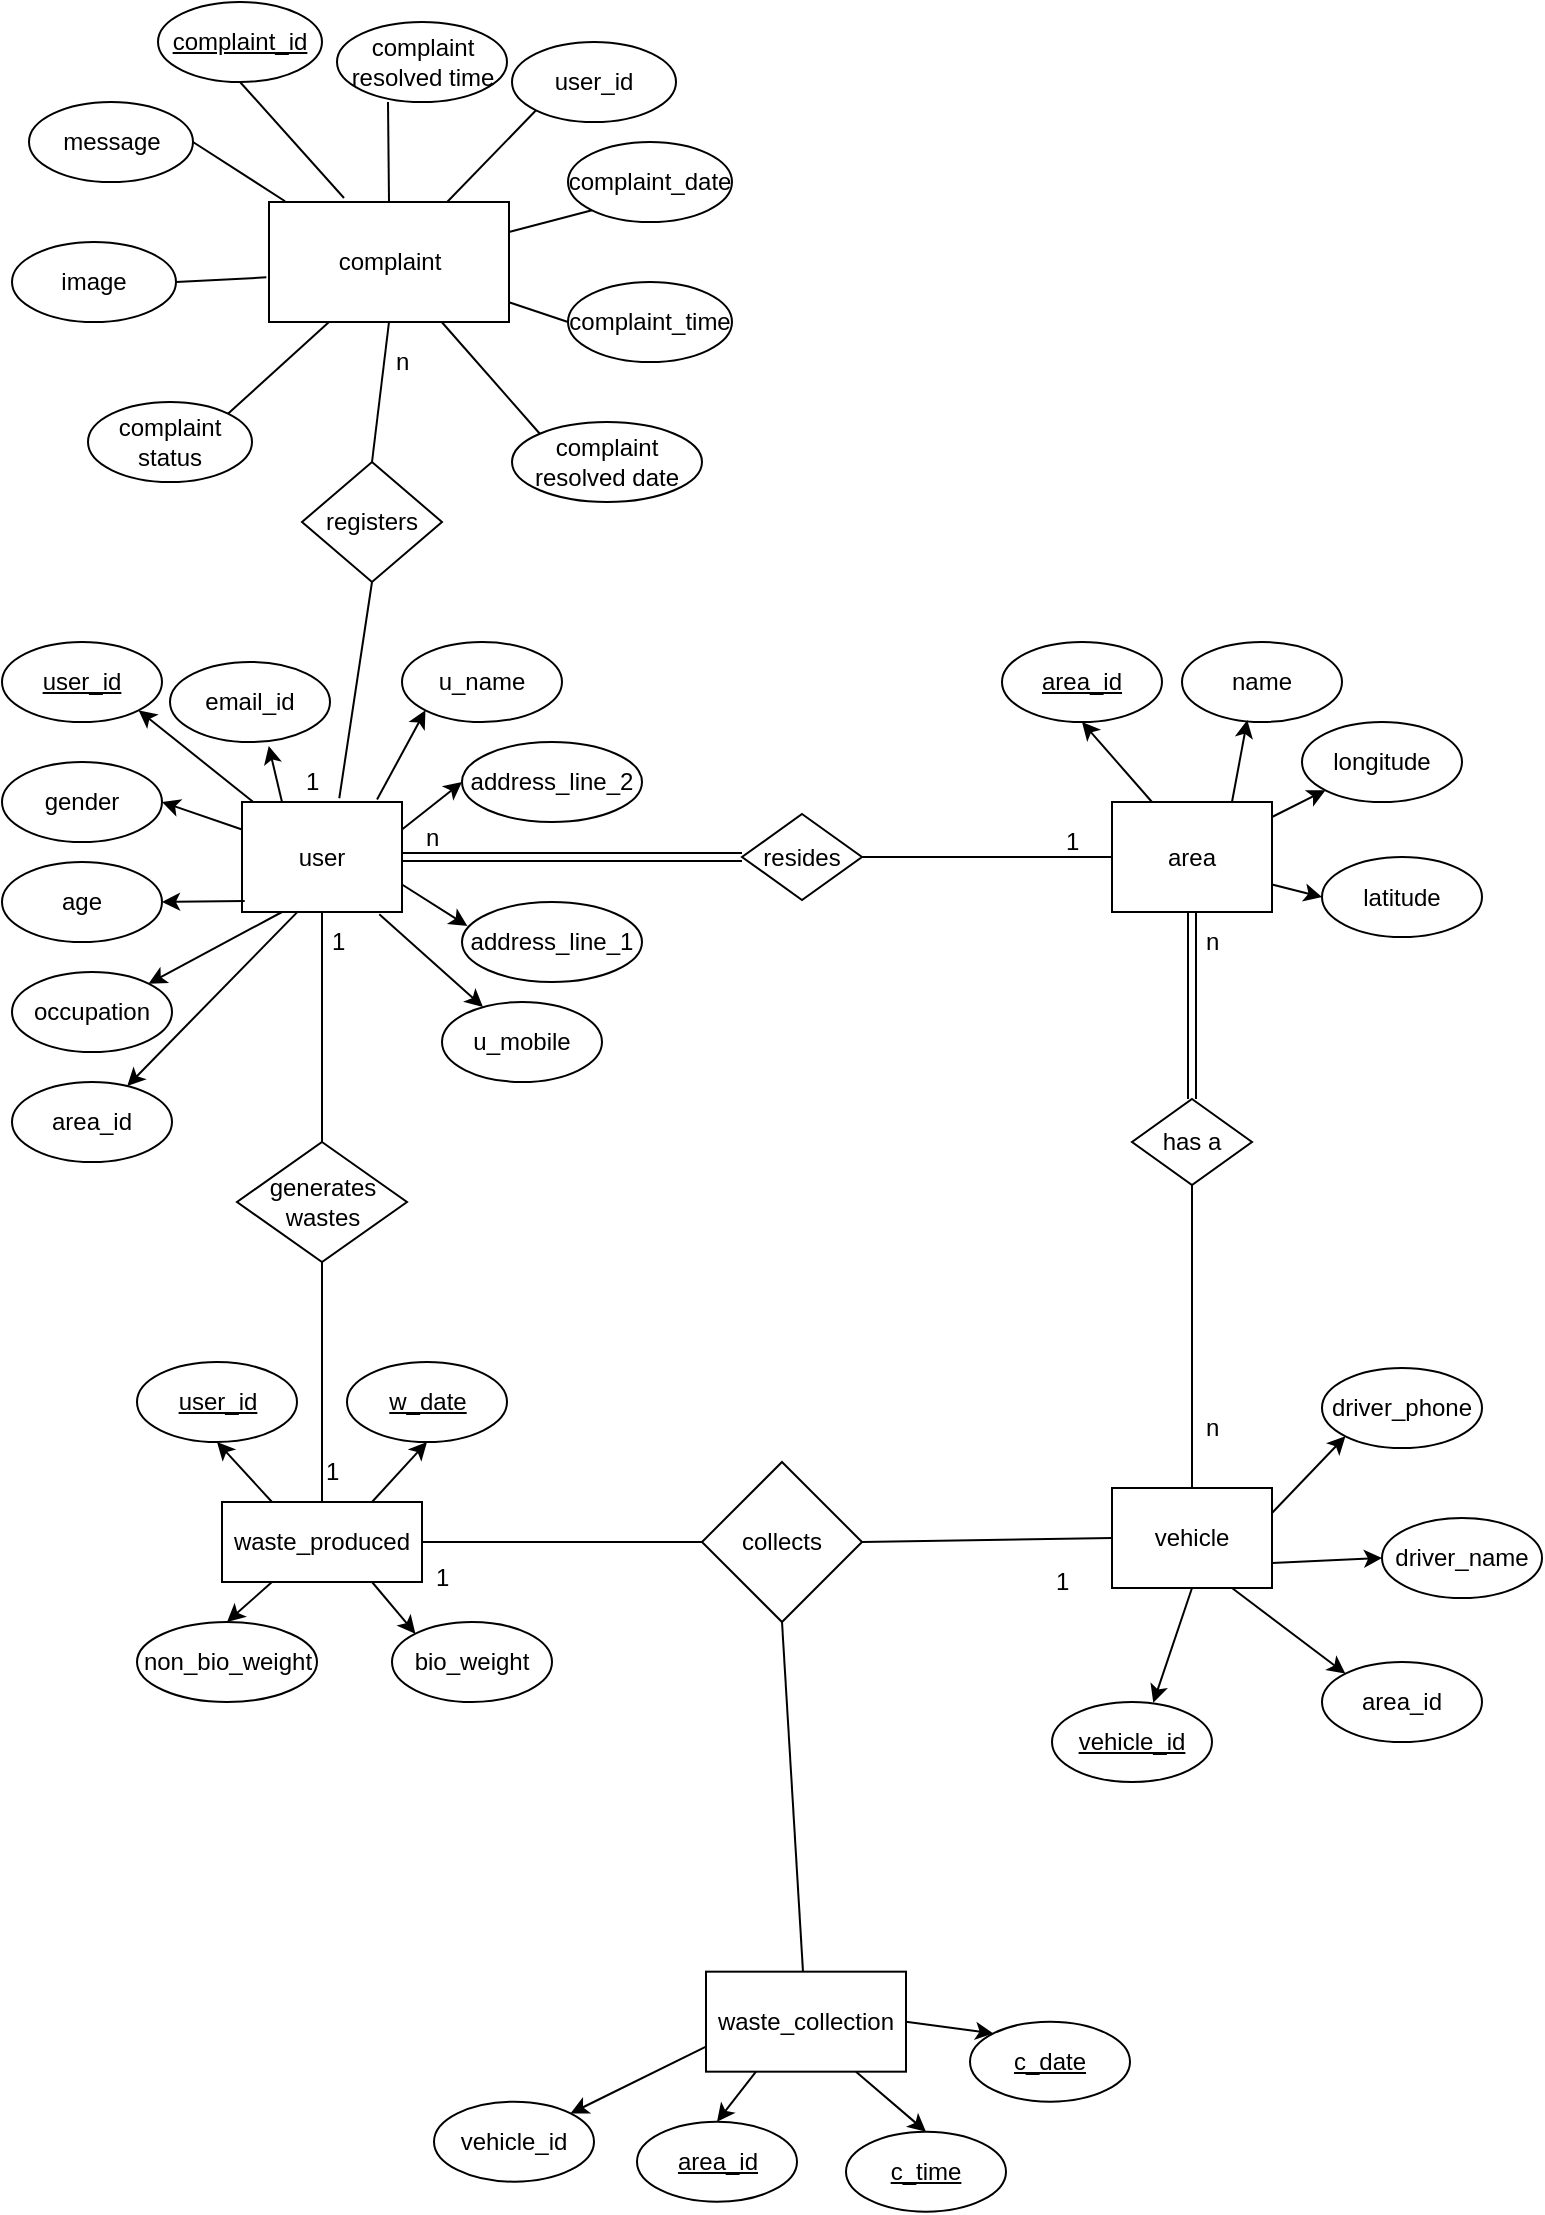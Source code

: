 <mxfile version="10.9.4" type="device"><diagram id="0Y8TtNtofLoYQo5QoHTp" name="Page-1"><mxGraphModel dx="920" dy="536" grid="1" gridSize="10" guides="1" tooltips="1" connect="1" arrows="1" fold="1" page="1" pageScale="1" pageWidth="827" pageHeight="1169" math="0" shadow="0"><root><mxCell id="0"/><mxCell id="1" parent="0"/><mxCell id="MuNx9j7W8PgnKql3hwNw-30" value="" style="endArrow=classic;html=1;entryX=1;entryY=1;entryDx=0;entryDy=0;" edge="1" parent="1" source="MuNx9j7W8PgnKql3hwNw-1" target="MuNx9j7W8PgnKql3hwNw-7"><mxGeometry width="50" height="50" relative="1" as="geometry"><mxPoint x="320" y="518" as="sourcePoint"/><mxPoint x="350" y="490" as="targetPoint"/></mxGeometry></mxCell><mxCell id="MuNx9j7W8PgnKql3hwNw-1" value="user" style="rounded=0;whiteSpace=wrap;html=1;" vertex="1" parent="1"><mxGeometry x="160" y="420" width="80" height="55" as="geometry"/></mxCell><mxCell id="MuNx9j7W8PgnKql3hwNw-2" value="area" style="rounded=0;whiteSpace=wrap;html=1;" vertex="1" parent="1"><mxGeometry x="595" y="420" width="80" height="55" as="geometry"/></mxCell><mxCell id="MuNx9j7W8PgnKql3hwNw-3" value="vehicle" style="rounded=0;whiteSpace=wrap;html=1;" vertex="1" parent="1"><mxGeometry x="595" y="763" width="80" height="50" as="geometry"/></mxCell><mxCell id="MuNx9j7W8PgnKql3hwNw-5" value="waste_produced" style="rounded=0;whiteSpace=wrap;html=1;" vertex="1" parent="1"><mxGeometry x="150" y="770" width="100" height="40" as="geometry"/></mxCell><mxCell id="MuNx9j7W8PgnKql3hwNw-7" value="&lt;u&gt;user_id&lt;/u&gt;" style="ellipse;whiteSpace=wrap;html=1;" vertex="1" parent="1"><mxGeometry x="40" y="340" width="80" height="40" as="geometry"/></mxCell><mxCell id="MuNx9j7W8PgnKql3hwNw-11" value="email_id" style="ellipse;whiteSpace=wrap;html=1;" vertex="1" parent="1"><mxGeometry x="124" y="350" width="80" height="40" as="geometry"/></mxCell><mxCell id="MuNx9j7W8PgnKql3hwNw-12" value="u_name" style="ellipse;whiteSpace=wrap;html=1;" vertex="1" parent="1"><mxGeometry x="240" y="340" width="80" height="40" as="geometry"/></mxCell><mxCell id="MuNx9j7W8PgnKql3hwNw-13" value="gender" style="ellipse;whiteSpace=wrap;html=1;" vertex="1" parent="1"><mxGeometry x="40" y="400" width="80" height="40" as="geometry"/></mxCell><mxCell id="MuNx9j7W8PgnKql3hwNw-14" value="age" style="ellipse;whiteSpace=wrap;html=1;" vertex="1" parent="1"><mxGeometry x="40" y="450" width="80" height="40" as="geometry"/></mxCell><mxCell id="MuNx9j7W8PgnKql3hwNw-15" value="occupation" style="ellipse;whiteSpace=wrap;html=1;" vertex="1" parent="1"><mxGeometry x="45" y="505" width="80" height="40" as="geometry"/></mxCell><mxCell id="MuNx9j7W8PgnKql3hwNw-16" value="u_mobile" style="ellipse;whiteSpace=wrap;html=1;" vertex="1" parent="1"><mxGeometry x="260" y="520" width="80" height="40" as="geometry"/></mxCell><mxCell id="MuNx9j7W8PgnKql3hwNw-17" value="area_id" style="ellipse;whiteSpace=wrap;html=1;" vertex="1" parent="1"><mxGeometry x="45" y="560" width="80" height="40" as="geometry"/></mxCell><mxCell id="MuNx9j7W8PgnKql3hwNw-18" value="address_line_2" style="ellipse;whiteSpace=wrap;html=1;" vertex="1" parent="1"><mxGeometry x="270" y="390" width="90" height="40" as="geometry"/></mxCell><mxCell id="MuNx9j7W8PgnKql3hwNw-19" value="address_line_1" style="ellipse;whiteSpace=wrap;html=1;" vertex="1" parent="1"><mxGeometry x="270" y="470" width="90" height="40" as="geometry"/></mxCell><mxCell id="MuNx9j7W8PgnKql3hwNw-20" value="" style="endArrow=classic;html=1;exitX=0.844;exitY=-0.022;exitDx=0;exitDy=0;exitPerimeter=0;entryX=0;entryY=1;entryDx=0;entryDy=0;" edge="1" parent="1" source="MuNx9j7W8PgnKql3hwNw-1" target="MuNx9j7W8PgnKql3hwNw-12"><mxGeometry width="50" height="50" relative="1" as="geometry"><mxPoint x="210" y="420" as="sourcePoint"/><mxPoint x="260" y="370" as="targetPoint"/></mxGeometry></mxCell><mxCell id="MuNx9j7W8PgnKql3hwNw-21" value="" style="endArrow=classic;html=1;entryX=0;entryY=0.5;entryDx=0;entryDy=0;exitX=1;exitY=0.25;exitDx=0;exitDy=0;" edge="1" parent="1" source="MuNx9j7W8PgnKql3hwNw-1" target="MuNx9j7W8PgnKql3hwNw-18"><mxGeometry width="50" height="50" relative="1" as="geometry"><mxPoint x="250" y="410" as="sourcePoint"/><mxPoint x="262" y="384" as="targetPoint"/></mxGeometry></mxCell><mxCell id="MuNx9j7W8PgnKql3hwNw-22" value="" style="endArrow=classic;html=1;entryX=0.03;entryY=0.3;entryDx=0;entryDy=0;exitX=1;exitY=0.75;exitDx=0;exitDy=0;entryPerimeter=0;" edge="1" parent="1" source="MuNx9j7W8PgnKql3hwNw-1" target="MuNx9j7W8PgnKql3hwNw-19"><mxGeometry width="50" height="50" relative="1" as="geometry"><mxPoint x="250" y="448" as="sourcePoint"/><mxPoint x="280" y="420" as="targetPoint"/></mxGeometry></mxCell><mxCell id="MuNx9j7W8PgnKql3hwNw-23" value="" style="endArrow=classic;html=1;exitX=0.858;exitY=1.02;exitDx=0;exitDy=0;exitPerimeter=0;" edge="1" parent="1" source="MuNx9j7W8PgnKql3hwNw-1" target="MuNx9j7W8PgnKql3hwNw-16"><mxGeometry width="50" height="50" relative="1" as="geometry"><mxPoint x="260" y="458" as="sourcePoint"/><mxPoint x="290" y="430" as="targetPoint"/></mxGeometry></mxCell><mxCell id="MuNx9j7W8PgnKql3hwNw-24" value="" style="endArrow=classic;html=1;exitX=0.35;exitY=0.994;exitDx=0;exitDy=0;exitPerimeter=0;" edge="1" parent="1" source="MuNx9j7W8PgnKql3hwNw-1" target="MuNx9j7W8PgnKql3hwNw-17"><mxGeometry width="50" height="50" relative="1" as="geometry"><mxPoint x="270" y="468" as="sourcePoint"/><mxPoint x="300" y="440" as="targetPoint"/></mxGeometry></mxCell><mxCell id="MuNx9j7W8PgnKql3hwNw-25" value="" style="endArrow=classic;html=1;entryX=1;entryY=0;entryDx=0;entryDy=0;exitX=0.25;exitY=1;exitDx=0;exitDy=0;" edge="1" parent="1" source="MuNx9j7W8PgnKql3hwNw-1" target="MuNx9j7W8PgnKql3hwNw-15"><mxGeometry width="50" height="50" relative="1" as="geometry"><mxPoint x="280" y="478" as="sourcePoint"/><mxPoint x="310" y="450" as="targetPoint"/></mxGeometry></mxCell><mxCell id="MuNx9j7W8PgnKql3hwNw-26" value="" style="endArrow=classic;html=1;entryX=1;entryY=0.5;entryDx=0;entryDy=0;exitX=0.017;exitY=0.9;exitDx=0;exitDy=0;exitPerimeter=0;" edge="1" parent="1" source="MuNx9j7W8PgnKql3hwNw-1" target="MuNx9j7W8PgnKql3hwNw-14"><mxGeometry width="50" height="50" relative="1" as="geometry"><mxPoint x="290" y="488" as="sourcePoint"/><mxPoint x="320" y="460" as="targetPoint"/></mxGeometry></mxCell><mxCell id="MuNx9j7W8PgnKql3hwNw-27" value="" style="endArrow=classic;html=1;entryX=1;entryY=0.5;entryDx=0;entryDy=0;exitX=0;exitY=0.25;exitDx=0;exitDy=0;" edge="1" parent="1" source="MuNx9j7W8PgnKql3hwNw-1" target="MuNx9j7W8PgnKql3hwNw-13"><mxGeometry width="50" height="50" relative="1" as="geometry"><mxPoint x="300" y="498" as="sourcePoint"/><mxPoint x="330" y="470" as="targetPoint"/></mxGeometry></mxCell><mxCell id="MuNx9j7W8PgnKql3hwNw-28" value="" style="endArrow=classic;html=1;entryX=0.617;entryY=1.05;entryDx=0;entryDy=0;exitX=0.25;exitY=0;exitDx=0;exitDy=0;entryPerimeter=0;" edge="1" parent="1" source="MuNx9j7W8PgnKql3hwNw-1" target="MuNx9j7W8PgnKql3hwNw-11"><mxGeometry width="50" height="50" relative="1" as="geometry"><mxPoint x="310" y="508" as="sourcePoint"/><mxPoint x="340" y="480" as="targetPoint"/></mxGeometry></mxCell><mxCell id="MuNx9j7W8PgnKql3hwNw-31" value="&lt;u&gt;area_id&lt;/u&gt;" style="ellipse;whiteSpace=wrap;html=1;" vertex="1" parent="1"><mxGeometry x="540" y="340" width="80" height="40" as="geometry"/></mxCell><mxCell id="MuNx9j7W8PgnKql3hwNw-32" value="name" style="ellipse;whiteSpace=wrap;html=1;" vertex="1" parent="1"><mxGeometry x="630" y="340" width="80" height="40" as="geometry"/></mxCell><mxCell id="MuNx9j7W8PgnKql3hwNw-33" value="latitude" style="ellipse;whiteSpace=wrap;html=1;" vertex="1" parent="1"><mxGeometry x="700" y="447.5" width="80" height="40" as="geometry"/></mxCell><mxCell id="MuNx9j7W8PgnKql3hwNw-34" value="longitude" style="ellipse;whiteSpace=wrap;html=1;" vertex="1" parent="1"><mxGeometry x="690" y="380" width="80" height="40" as="geometry"/></mxCell><mxCell id="MuNx9j7W8PgnKql3hwNw-36" value="" style="endArrow=classic;html=1;" edge="1" parent="1" source="MuNx9j7W8PgnKql3hwNw-2" target="MuNx9j7W8PgnKql3hwNw-34"><mxGeometry width="50" height="50" relative="1" as="geometry"><mxPoint x="610" y="440" as="sourcePoint"/><mxPoint x="660" y="390" as="targetPoint"/><Array as="points"/></mxGeometry></mxCell><mxCell id="MuNx9j7W8PgnKql3hwNw-38" value="" style="endArrow=classic;html=1;exitX=1;exitY=0.75;exitDx=0;exitDy=0;entryX=0;entryY=0.5;entryDx=0;entryDy=0;" edge="1" parent="1" source="MuNx9j7W8PgnKql3hwNw-2" target="MuNx9j7W8PgnKql3hwNw-33"><mxGeometry width="50" height="50" relative="1" as="geometry"><mxPoint x="643" y="446" as="sourcePoint"/><mxPoint x="678.401" y="432.262" as="targetPoint"/><Array as="points"/></mxGeometry></mxCell><mxCell id="MuNx9j7W8PgnKql3hwNw-40" value="" style="endArrow=classic;html=1;exitX=0.75;exitY=0;exitDx=0;exitDy=0;entryX=0.408;entryY=0.975;entryDx=0;entryDy=0;entryPerimeter=0;" edge="1" parent="1" source="MuNx9j7W8PgnKql3hwNw-2" target="MuNx9j7W8PgnKql3hwNw-32"><mxGeometry width="50" height="50" relative="1" as="geometry"><mxPoint x="653" y="456" as="sourcePoint"/><mxPoint x="688.401" y="442.262" as="targetPoint"/><Array as="points"/></mxGeometry></mxCell><mxCell id="MuNx9j7W8PgnKql3hwNw-41" value="" style="endArrow=classic;html=1;exitX=0.25;exitY=0;exitDx=0;exitDy=0;entryX=0.5;entryY=1;entryDx=0;entryDy=0;" edge="1" parent="1" source="MuNx9j7W8PgnKql3hwNw-2" target="MuNx9j7W8PgnKql3hwNw-31"><mxGeometry width="50" height="50" relative="1" as="geometry"><mxPoint x="663" y="466" as="sourcePoint"/><mxPoint x="698.401" y="452.262" as="targetPoint"/><Array as="points"/></mxGeometry></mxCell><mxCell id="MuNx9j7W8PgnKql3hwNw-42" value="area_id" style="ellipse;whiteSpace=wrap;html=1;" vertex="1" parent="1"><mxGeometry x="700" y="850" width="80" height="40" as="geometry"/></mxCell><mxCell id="MuNx9j7W8PgnKql3hwNw-43" value="&lt;u&gt;vehicle_id&lt;/u&gt;" style="ellipse;whiteSpace=wrap;html=1;" vertex="1" parent="1"><mxGeometry x="565" y="870" width="80" height="40" as="geometry"/></mxCell><mxCell id="MuNx9j7W8PgnKql3hwNw-44" value="driver_name" style="ellipse;whiteSpace=wrap;html=1;" vertex="1" parent="1"><mxGeometry x="730" y="778" width="80" height="40" as="geometry"/></mxCell><mxCell id="MuNx9j7W8PgnKql3hwNw-45" value="driver_phone" style="ellipse;whiteSpace=wrap;html=1;" vertex="1" parent="1"><mxGeometry x="700" y="703" width="80" height="40" as="geometry"/></mxCell><mxCell id="MuNx9j7W8PgnKql3hwNw-46" value="" style="endArrow=classic;html=1;exitX=1;exitY=0.75;exitDx=0;exitDy=0;entryX=0;entryY=0.5;entryDx=0;entryDy=0;" edge="1" parent="1" source="MuNx9j7W8PgnKql3hwNw-3" target="MuNx9j7W8PgnKql3hwNw-44"><mxGeometry width="50" height="50" relative="1" as="geometry"><mxPoint x="640" y="594" as="sourcePoint"/><mxPoint x="670" y="601" as="targetPoint"/><Array as="points"/></mxGeometry></mxCell><mxCell id="MuNx9j7W8PgnKql3hwNw-47" value="" style="endArrow=classic;html=1;exitX=1;exitY=0.25;exitDx=0;exitDy=0;entryX=0;entryY=1;entryDx=0;entryDy=0;" edge="1" parent="1" source="MuNx9j7W8PgnKql3hwNw-3" target="MuNx9j7W8PgnKql3hwNw-45"><mxGeometry width="50" height="50" relative="1" as="geometry"><mxPoint x="650" y="604" as="sourcePoint"/><mxPoint x="680" y="611" as="targetPoint"/><Array as="points"/></mxGeometry></mxCell><mxCell id="MuNx9j7W8PgnKql3hwNw-49" value="" style="endArrow=classic;html=1;exitX=0.5;exitY=1;exitDx=0;exitDy=0;entryX=0.633;entryY=0.008;entryDx=0;entryDy=0;entryPerimeter=0;" edge="1" parent="1" source="MuNx9j7W8PgnKql3hwNw-3" target="MuNx9j7W8PgnKql3hwNw-43"><mxGeometry width="50" height="50" relative="1" as="geometry"><mxPoint x="660" y="738" as="sourcePoint"/><mxPoint x="620" y="843" as="targetPoint"/><Array as="points"/></mxGeometry></mxCell><mxCell id="MuNx9j7W8PgnKql3hwNw-50" value="" style="endArrow=classic;html=1;exitX=0.75;exitY=1;exitDx=0;exitDy=0;entryX=0;entryY=0;entryDx=0;entryDy=0;" edge="1" parent="1" source="MuNx9j7W8PgnKql3hwNw-3" target="MuNx9j7W8PgnKql3hwNw-42"><mxGeometry width="50" height="50" relative="1" as="geometry"><mxPoint x="670" y="748" as="sourcePoint"/><mxPoint x="722" y="717" as="targetPoint"/><Array as="points"/></mxGeometry></mxCell><mxCell id="MuNx9j7W8PgnKql3hwNw-61" value="&lt;u&gt;user_id&lt;/u&gt;" style="ellipse;whiteSpace=wrap;html=1;" vertex="1" parent="1"><mxGeometry x="107.5" y="700" width="80" height="40" as="geometry"/></mxCell><mxCell id="MuNx9j7W8PgnKql3hwNw-62" value="&lt;u&gt;w_date&lt;/u&gt;" style="ellipse;whiteSpace=wrap;html=1;" vertex="1" parent="1"><mxGeometry x="212.5" y="700" width="80" height="40" as="geometry"/></mxCell><mxCell id="MuNx9j7W8PgnKql3hwNw-63" value="bio_weight" style="ellipse;whiteSpace=wrap;html=1;" vertex="1" parent="1"><mxGeometry x="235" y="830" width="80" height="40" as="geometry"/></mxCell><mxCell id="MuNx9j7W8PgnKql3hwNw-64" value="non_bio_weight" style="ellipse;whiteSpace=wrap;html=1;" vertex="1" parent="1"><mxGeometry x="107.5" y="830" width="90" height="40" as="geometry"/></mxCell><mxCell id="MuNx9j7W8PgnKql3hwNw-65" value="" style="endArrow=classic;html=1;exitX=0.75;exitY=0;exitDx=0;exitDy=0;entryX=0.5;entryY=1;entryDx=0;entryDy=0;" edge="1" parent="1" source="MuNx9j7W8PgnKql3hwNw-5" target="MuNx9j7W8PgnKql3hwNw-62"><mxGeometry width="50" height="50" relative="1" as="geometry"><mxPoint x="382.5" y="640" as="sourcePoint"/><mxPoint x="347.5" y="620" as="targetPoint"/><Array as="points"/></mxGeometry></mxCell><mxCell id="MuNx9j7W8PgnKql3hwNw-66" value="" style="endArrow=classic;html=1;exitX=0.25;exitY=0;exitDx=0;exitDy=0;entryX=0.5;entryY=1;entryDx=0;entryDy=0;" edge="1" parent="1" source="MuNx9j7W8PgnKql3hwNw-5" target="MuNx9j7W8PgnKql3hwNw-61"><mxGeometry width="50" height="50" relative="1" as="geometry"><mxPoint x="392.5" y="650" as="sourcePoint"/><mxPoint x="357.5" y="630" as="targetPoint"/><Array as="points"/></mxGeometry></mxCell><mxCell id="MuNx9j7W8PgnKql3hwNw-67" value="" style="endArrow=classic;html=1;exitX=0.75;exitY=1;exitDx=0;exitDy=0;entryX=0;entryY=0;entryDx=0;entryDy=0;" edge="1" parent="1" source="MuNx9j7W8PgnKql3hwNw-5" target="MuNx9j7W8PgnKql3hwNw-63"><mxGeometry width="50" height="50" relative="1" as="geometry"><mxPoint x="402.5" y="660" as="sourcePoint"/><mxPoint x="367.5" y="640" as="targetPoint"/><Array as="points"/></mxGeometry></mxCell><mxCell id="MuNx9j7W8PgnKql3hwNw-68" value="" style="endArrow=classic;html=1;exitX=0.25;exitY=1;exitDx=0;exitDy=0;entryX=0.5;entryY=0;entryDx=0;entryDy=0;" edge="1" parent="1" source="MuNx9j7W8PgnKql3hwNw-5" target="MuNx9j7W8PgnKql3hwNw-64"><mxGeometry width="50" height="50" relative="1" as="geometry"><mxPoint x="412.5" y="670" as="sourcePoint"/><mxPoint x="377.5" y="650" as="targetPoint"/><Array as="points"/></mxGeometry></mxCell><mxCell id="MuNx9j7W8PgnKql3hwNw-71" value="resides" style="rhombus;whiteSpace=wrap;html=1;" vertex="1" parent="1"><mxGeometry x="410" y="426" width="60" height="43" as="geometry"/></mxCell><mxCell id="MuNx9j7W8PgnKql3hwNw-72" value="" style="shape=link;html=1;exitX=1;exitY=0.5;exitDx=0;exitDy=0;entryX=0;entryY=0.5;entryDx=0;entryDy=0;" edge="1" parent="1" source="MuNx9j7W8PgnKql3hwNw-1" target="MuNx9j7W8PgnKql3hwNw-71"><mxGeometry width="50" height="50" relative="1" as="geometry"><mxPoint x="360" y="460" as="sourcePoint"/><mxPoint x="410" y="410" as="targetPoint"/></mxGeometry></mxCell><mxCell id="MuNx9j7W8PgnKql3hwNw-74" value="" style="endArrow=none;html=1;exitX=1;exitY=0.5;exitDx=0;exitDy=0;entryX=0;entryY=0.5;entryDx=0;entryDy=0;" edge="1" parent="1" source="MuNx9j7W8PgnKql3hwNw-71" target="MuNx9j7W8PgnKql3hwNw-2"><mxGeometry width="50" height="50" relative="1" as="geometry"><mxPoint x="480" y="485" as="sourcePoint"/><mxPoint x="530" y="435" as="targetPoint"/></mxGeometry></mxCell><mxCell id="MuNx9j7W8PgnKql3hwNw-75" value="n" style="text;html=1;resizable=0;points=[];autosize=1;align=left;verticalAlign=top;spacingTop=-4;" vertex="1" parent="1"><mxGeometry x="250" y="427.5" width="20" height="20" as="geometry"/></mxCell><mxCell id="MuNx9j7W8PgnKql3hwNw-76" value="1" style="text;html=1;resizable=0;points=[];autosize=1;align=left;verticalAlign=top;spacingTop=-4;" vertex="1" parent="1"><mxGeometry x="570" y="430" width="20" height="20" as="geometry"/></mxCell><mxCell id="MuNx9j7W8PgnKql3hwNw-80" value="generates&lt;br&gt;wastes" style="rhombus;whiteSpace=wrap;html=1;" vertex="1" parent="1"><mxGeometry x="157.5" y="590" width="85" height="60" as="geometry"/></mxCell><mxCell id="MuNx9j7W8PgnKql3hwNw-81" value="waste_collection" style="rounded=0;whiteSpace=wrap;html=1;" vertex="1" parent="1"><mxGeometry x="392" y="1004.833" width="100" height="50" as="geometry"/></mxCell><mxCell id="MuNx9j7W8PgnKql3hwNw-82" value="&lt;u&gt;area_id&lt;/u&gt;" style="ellipse;whiteSpace=wrap;html=1;" vertex="1" parent="1"><mxGeometry x="357.5" y="1079.833" width="80" height="40" as="geometry"/></mxCell><mxCell id="MuNx9j7W8PgnKql3hwNw-83" value="vehicle_id" style="ellipse;whiteSpace=wrap;html=1;" vertex="1" parent="1"><mxGeometry x="256" y="1069.833" width="80" height="40" as="geometry"/></mxCell><mxCell id="MuNx9j7W8PgnKql3hwNw-84" value="&lt;u&gt;c_date&lt;/u&gt;" style="ellipse;whiteSpace=wrap;html=1;" vertex="1" parent="1"><mxGeometry x="524" y="1029.833" width="80" height="40" as="geometry"/></mxCell><mxCell id="MuNx9j7W8PgnKql3hwNw-85" value="&lt;u&gt;c_time&lt;/u&gt;" style="ellipse;whiteSpace=wrap;html=1;" vertex="1" parent="1"><mxGeometry x="462" y="1084.833" width="80" height="40" as="geometry"/></mxCell><mxCell id="MuNx9j7W8PgnKql3hwNw-86" value="" style="endArrow=classic;html=1;exitX=1;exitY=0.5;exitDx=0;exitDy=0;entryX=0;entryY=0;entryDx=0;entryDy=0;" edge="1" parent="1" source="MuNx9j7W8PgnKql3hwNw-81" target="MuNx9j7W8PgnKql3hwNw-84"><mxGeometry width="50" height="50" relative="1" as="geometry"><mxPoint x="712" y="942.833" as="sourcePoint"/><mxPoint x="680" y="898.833" as="targetPoint"/><Array as="points"/></mxGeometry></mxCell><mxCell id="MuNx9j7W8PgnKql3hwNw-87" value="" style="endArrow=classic;html=1;exitX=0.75;exitY=1;exitDx=0;exitDy=0;entryX=0.5;entryY=0;entryDx=0;entryDy=0;" edge="1" parent="1" source="MuNx9j7W8PgnKql3hwNw-81" target="MuNx9j7W8PgnKql3hwNw-85"><mxGeometry width="50" height="50" relative="1" as="geometry"><mxPoint x="502" y="1027.833" as="sourcePoint"/><mxPoint x="544" y="1025.833" as="targetPoint"/><Array as="points"/></mxGeometry></mxCell><mxCell id="MuNx9j7W8PgnKql3hwNw-88" value="" style="endArrow=classic;html=1;exitX=0;exitY=0.75;exitDx=0;exitDy=0;entryX=1;entryY=0;entryDx=0;entryDy=0;" edge="1" parent="1" source="MuNx9j7W8PgnKql3hwNw-81" target="MuNx9j7W8PgnKql3hwNw-83"><mxGeometry width="50" height="50" relative="1" as="geometry"><mxPoint x="512" y="1037.833" as="sourcePoint"/><mxPoint x="554" y="1035.833" as="targetPoint"/><Array as="points"/></mxGeometry></mxCell><mxCell id="MuNx9j7W8PgnKql3hwNw-89" value="" style="endArrow=classic;html=1;exitX=0.25;exitY=1;exitDx=0;exitDy=0;entryX=0.5;entryY=0;entryDx=0;entryDy=0;" edge="1" parent="1" source="MuNx9j7W8PgnKql3hwNw-81" target="MuNx9j7W8PgnKql3hwNw-82"><mxGeometry width="50" height="50" relative="1" as="geometry"><mxPoint x="522" y="1047.833" as="sourcePoint"/><mxPoint x="564" y="1045.833" as="targetPoint"/><Array as="points"/></mxGeometry></mxCell><mxCell id="MuNx9j7W8PgnKql3hwNw-93" value="" style="endArrow=none;html=1;exitX=0.5;exitY=0;exitDx=0;exitDy=0;entryX=0.5;entryY=1;entryDx=0;entryDy=0;" edge="1" parent="1" source="MuNx9j7W8PgnKql3hwNw-80" target="MuNx9j7W8PgnKql3hwNw-1"><mxGeometry width="50" height="50" relative="1" as="geometry"><mxPoint x="270" y="660" as="sourcePoint"/><mxPoint x="320" y="610" as="targetPoint"/></mxGeometry></mxCell><mxCell id="MuNx9j7W8PgnKql3hwNw-94" value="" style="endArrow=none;html=1;entryX=0.5;entryY=0;entryDx=0;entryDy=0;exitX=0.5;exitY=1;exitDx=0;exitDy=0;" edge="1" parent="1" source="MuNx9j7W8PgnKql3hwNw-80" target="MuNx9j7W8PgnKql3hwNw-5"><mxGeometry width="50" height="50" relative="1" as="geometry"><mxPoint x="50" y="1230" as="sourcePoint"/><mxPoint x="100" y="1180" as="targetPoint"/></mxGeometry></mxCell><mxCell id="MuNx9j7W8PgnKql3hwNw-95" value="1" style="text;html=1;resizable=0;points=[];autosize=1;align=left;verticalAlign=top;spacingTop=-4;" vertex="1" parent="1"><mxGeometry x="202.5" y="480" width="20" height="20" as="geometry"/></mxCell><mxCell id="MuNx9j7W8PgnKql3hwNw-96" value="1" style="text;html=1;resizable=0;points=[];autosize=1;align=left;verticalAlign=top;spacingTop=-4;" vertex="1" parent="1"><mxGeometry x="200" y="745" width="20" height="20" as="geometry"/></mxCell><mxCell id="MuNx9j7W8PgnKql3hwNw-97" value="has a" style="rhombus;whiteSpace=wrap;html=1;" vertex="1" parent="1"><mxGeometry x="605" y="568.5" width="60" height="43" as="geometry"/></mxCell><mxCell id="MuNx9j7W8PgnKql3hwNw-98" value="" style="shape=link;html=1;entryX=0.5;entryY=1;entryDx=0;entryDy=0;exitX=0.5;exitY=0;exitDx=0;exitDy=0;" edge="1" parent="1" source="MuNx9j7W8PgnKql3hwNw-97" target="MuNx9j7W8PgnKql3hwNw-2"><mxGeometry width="50" height="50" relative="1" as="geometry"><mxPoint x="610" y="540" as="sourcePoint"/><mxPoint x="660" y="490" as="targetPoint"/></mxGeometry></mxCell><mxCell id="MuNx9j7W8PgnKql3hwNw-99" value="" style="endArrow=none;html=1;entryX=0.5;entryY=1;entryDx=0;entryDy=0;exitX=0.5;exitY=0;exitDx=0;exitDy=0;" edge="1" parent="1" source="MuNx9j7W8PgnKql3hwNw-3" target="MuNx9j7W8PgnKql3hwNw-97"><mxGeometry width="50" height="50" relative="1" as="geometry"><mxPoint x="605" y="748" as="sourcePoint"/><mxPoint x="635" y="695" as="targetPoint"/></mxGeometry></mxCell><mxCell id="MuNx9j7W8PgnKql3hwNw-101" value="n" style="text;html=1;resizable=0;points=[];autosize=1;align=left;verticalAlign=top;spacingTop=-4;" vertex="1" parent="1"><mxGeometry x="640" y="480" width="20" height="20" as="geometry"/></mxCell><mxCell id="MuNx9j7W8PgnKql3hwNw-102" value="n" style="text;html=1;resizable=0;points=[];autosize=1;align=left;verticalAlign=top;spacingTop=-4;" vertex="1" parent="1"><mxGeometry x="640" y="723" width="20" height="20" as="geometry"/></mxCell><mxCell id="MuNx9j7W8PgnKql3hwNw-103" value="complaint" style="rounded=0;whiteSpace=wrap;html=1;" vertex="1" parent="1"><mxGeometry x="173.5" y="120" width="120" height="60" as="geometry"/></mxCell><mxCell id="MuNx9j7W8PgnKql3hwNw-104" value="&lt;u&gt;complaint_id&lt;/u&gt;" style="ellipse;whiteSpace=wrap;html=1;" vertex="1" parent="1"><mxGeometry x="118" y="20" width="82" height="40" as="geometry"/></mxCell><mxCell id="MuNx9j7W8PgnKql3hwNw-105" value="user_id" style="ellipse;whiteSpace=wrap;html=1;" vertex="1" parent="1"><mxGeometry x="295" y="40" width="82" height="40" as="geometry"/></mxCell><mxCell id="MuNx9j7W8PgnKql3hwNw-106" value="message" style="ellipse;whiteSpace=wrap;html=1;" vertex="1" parent="1"><mxGeometry x="53.5" y="70" width="82" height="40" as="geometry"/></mxCell><mxCell id="MuNx9j7W8PgnKql3hwNw-107" value="image" style="ellipse;whiteSpace=wrap;html=1;" vertex="1" parent="1"><mxGeometry x="45" y="140" width="82" height="40" as="geometry"/></mxCell><mxCell id="MuNx9j7W8PgnKql3hwNw-108" value="complaint_date&lt;span style=&quot;font-family: &amp;#34;helvetica&amp;#34; , &amp;#34;arial&amp;#34; , sans-serif ; font-size: 0px ; white-space: nowrap&quot;&gt;%3CmxGraphModel%3E%3Croot%3E%3CmxCell%20id%3D%220%22%2F%3E%3CmxCell%20id%3D%221%22%20parent%3D%220%22%2F%3E%3CmxCell%20id%3D%222%22%20value%3D%22image%22%20style%3D%22ellipse%3BwhiteSpace%3Dwrap%3Bhtml%3D1%3B%22%20vertex%3D%221%22%20parent%3D%221%22%3E%3CmxGeometry%20x%3D%22158%22%20y%3D%22830%22%20width%3D%2282%22%20height%3D%2240%22%20as%3D%22geometry%22%2F%3E%3C%2FmxCell%3E%3C%2Froot%3E%3C%2FmxGraphModel%3E&lt;/span&gt;&lt;span style=&quot;font-family: &amp;#34;helvetica&amp;#34; , &amp;#34;arial&amp;#34; , sans-serif ; font-size: 0px ; white-space: nowrap&quot;&gt;%3CmxGraphModel%3E%3Croot%3E%3CmxCell%20id%3D%220%22%2F%3E%3CmxCell%20id%3D%221%22%20parent%3D%220%22%2F%3E%3CmxCell%20id%3D%222%22%20value%3D%22image%22%20style%3D%22ellipse%3BwhiteSpace%3Dwrap%3Bhtml%3D1%3B%22%20vertex%3D%221%22%20parent%3D%221%22%3E%3CmxGeometry%20x%3D%22158%22%20y%3D%22830%22%20width%3D%2282%22%20height%3D%2240%22%20as%3D%22geometry%22%2F%3E%3C%2FmxCell%3E%3C%2Froot%3E%3C%2FmxGraphModel%3E&lt;/span&gt;" style="ellipse;whiteSpace=wrap;html=1;" vertex="1" parent="1"><mxGeometry x="323" y="90" width="82" height="40" as="geometry"/></mxCell><mxCell id="MuNx9j7W8PgnKql3hwNw-111" value="complaint_time&lt;span style=&quot;font-family: &amp;#34;helvetica&amp;#34; , &amp;#34;arial&amp;#34; , sans-serif ; font-size: 0px ; white-space: nowrap&quot;&gt;%3CmxGraphModel%3E%3Croot%3E%3CmxCell%20id%3D%220%22%2F%3E%3CmxCell%20id%3D%221%22%20parent%3D%220%22%2F%3E%3CmxCell%20id%3D%222%22%20value%3D%22image%22%20style%3D%22ellipse%3BwhiteSpace%3Dwrap%3Bhtml%3D1%3B%22%20vertex%3D%221%22%20parent%3D%221%22%3E%3CmxGeometry%20x%3D%22158%22%20y%3D%22830%22%20width%3D%2282%22%20height%3D%2240%22%20as%3D%22geometry%22%2F%3E%3C%2FmxCell%3E%3C%2Froot%3E%3C%2FmxGraphModel%3E&lt;/span&gt;&lt;span style=&quot;font-family: &amp;#34;helvetica&amp;#34; , &amp;#34;arial&amp;#34; , sans-serif ; font-size: 0px ; white-space: nowrap&quot;&gt;%3CmxGraphModel%3E%3Croot%3E%3CmxCell%20id%3D%220%22%2F%3E%3CmxCell%20id%3D%221%22%20parent%3D%220%22%2F%3E%3CmxCell%20id%3D%222%22%20value%3D%22image%22%20style%3D%22ellipse%3BwhiteSpace%3Dwrap%3Bhtml%3D1%3B%22%20vertex%3D%221%22%20parent%3D%221%22%3E%3CmxGeometry%20x%3D%22158%22%20y%3D%22830%22%20width%3D%2282%22%20height%3D%2240%22%20as%3D%22geometry%22%2F%3E%3C%2FmxCell%3E%3C%2Froot%3E%3C%2FmxGraphModel%3E&lt;/span&gt;" style="ellipse;whiteSpace=wrap;html=1;" vertex="1" parent="1"><mxGeometry x="323" y="160" width="82" height="40" as="geometry"/></mxCell><mxCell id="MuNx9j7W8PgnKql3hwNw-112" value="complaint resolved time&lt;span style=&quot;font-family: &amp;#34;helvetica&amp;#34; , &amp;#34;arial&amp;#34; , sans-serif ; font-size: 0px ; white-space: nowrap&quot;&gt;%3CmxGraphModel%3E%3Croot%3E%3CmxCell%20id%3D%220%22%2F%3E%3CmxCell%20id%3D%221%22%20parent%3D%220%22%2F%3E%3CmxCell%20id%3D%222%22%20value%3D%22image%22%20style%3D%22ellipse%3BwhiteSpace%3Dwrap%3Bhtml%3D1%3B%22%20vertex%3D%221%22%20parent%3D%221%22%3E%3CmxGeometry%20x%3D%22158%22%20y%3D%22830%22%20width%3D%2282%22%20height%3D%2240%22%20as%3D%22geometry%22%2F%3E%3C%2FmxCell%3E%3C%2Froot%3E%3C%2FmxGraphModel%3E&lt;/span&gt;&lt;span style=&quot;font-family: &amp;#34;helvetica&amp;#34; , &amp;#34;arial&amp;#34; , sans-serif ; font-size: 0px ; white-space: nowrap&quot;&gt;%3CmxGraphModel%3E%3Croot%3E%3CmxCell%20id%3D%220%22%2F%3E%3CmxCell%20id%3D%221%22%20parent%3D%220%22%2F%3E%3CmxCell%20id%3D%222%22%20value%3D%22image%22%20style%3D%22ellipse%3BwhiteSpace%3Dwrap%3Bhtml%3D1%3B%22%20vertex%3D%221%22%20parent%3D%221%22%3E%3CmxGeometry%20x%3D%22158%22%20y%3D%22830%22%20width%3D%2282%22%20height%3D%2240%22%20as%3D%22geometry%22%2F%3E%3C%2FmxCell%3E%3C%2Froot%3E%3C%2FmxGraphModel%3E&lt;/span&gt;" style="ellipse;whiteSpace=wrap;html=1;" vertex="1" parent="1"><mxGeometry x="207.5" y="30" width="85" height="40" as="geometry"/></mxCell><mxCell id="MuNx9j7W8PgnKql3hwNw-113" value="complaint resolved date&lt;span style=&quot;font-family: &amp;#34;helvetica&amp;#34; , &amp;#34;arial&amp;#34; , sans-serif ; font-size: 0px ; white-space: nowrap&quot;&gt;%3CmxGraphModel%3E%3Croot%3E%3CmxCell%20id%3D%220%22%2F%3E%3CmxCell%20id%3D%221%22%20parent%3D%220%22%2F%3E%3CmxCell%20id%3D%222%22%20value%3D%22image%22%20style%3D%22ellipse%3BwhiteSpace%3Dwrap%3Bhtml%3D1%3B%22%20vertex%3D%221%22%20parent%3D%221%22%3E%3CmxGeometry%20x%3D%22158%22%20y%3D%22830%22%20width%3D%2282%22%20height%3D%2240%22%20as%3D%22geometry%22%2F%3E%3C%2FmxCell%3E%3C%2Froot%3E%3C%2FmxGraphModel%3E&lt;/span&gt;&lt;span style=&quot;font-family: &amp;#34;helvetica&amp;#34; , &amp;#34;arial&amp;#34; , sans-serif ; font-size: 0px ; white-space: nowrap&quot;&gt;%3CmxGraphModel%3E%3Croot%3E%3CmxCell%20id%3D%220%22%2F%3E%3CmxCell%20id%3D%221%22%20parent%3D%220%22%2F%3E%3CmxCell%20id%3D%222%22%20value%3D%22image%22%20style%3D%22ellipse%3BwhiteSpace%3Dwrap%3Bhtml%3D1%3B%22%20vertex%3D%221%22%20parent%3D%221%22%3E%3CmxGeometry%20x%3D%22158%22%20y%3D%22830%22%20width%3D%2282%22%20height%3D%2240%22%20as%3D%22geometry%22%2F%3E%3C%2FmxCell%3E%3C%2Froot%3E%3C%2FmxGraphModel%3E&lt;/span&gt;" style="ellipse;whiteSpace=wrap;html=1;" vertex="1" parent="1"><mxGeometry x="295" y="230" width="95" height="40" as="geometry"/></mxCell><mxCell id="MuNx9j7W8PgnKql3hwNw-115" value="complaint status&lt;span style=&quot;font-family: &amp;#34;helvetica&amp;#34; , &amp;#34;arial&amp;#34; , sans-serif ; font-size: 0px ; white-space: nowrap&quot;&gt;%3CmxGraphModel%3E%3Croot%3E%3CmxCell%20id%3D%220%22%2F%3E%3CmxCell%20id%3D%221%22%20parent%3D%220%22%2F%3E%3CmxCell%20id%3D%222%22%20value%3D%22image%22%20style%3D%22ellipse%3BwhiteSpace%3Dwrap%3Bhtml%3D1%3B%22%20vertex%3D%221%22%20parent%3D%221%22%3E%3CmxGeometry%20x%3D%22158%22%20y%3D%22830%22%20width%3D%2282%22%20height%3D%2240%22%20as%3D%22geometry%22%2F%3E%3C%2FmxCell%3E%3C%2Froot%3E%3C%2FmxGraphModel%3E&lt;/span&gt;&lt;span style=&quot;font-family: &amp;#34;helvetica&amp;#34; , &amp;#34;arial&amp;#34; , sans-serif ; font-size: 0px ; white-space: nowrap&quot;&gt;%3CmxGraphModel%3E%3Croot%3E%3CmxCell%20id%3D%220%22%2F%3E%3CmxCell%20id%3D%221%22%20parent%3D%220%22%2F%3E%3CmxCell%20id%3D%222%22%20value%3D%22image%22%20style%3D%22ellipse%3BwhiteSpace%3Dwrap%3Bhtml%3D1%3B%22%20vertex%3D%221%22%20parent%3D%221%22%3E%3CmxGeometry%20x%3D%22158%22%20y%3D%22830%22%20width%3D%2282%22%20height%3D%2240%22%20as%3D%22geometry%22%2F%3E%3C%2FmxCell%3E%3C%2Froot%3E%3C%2FmxGraphModel&lt;/span&gt;" style="ellipse;whiteSpace=wrap;html=1;" vertex="1" parent="1"><mxGeometry x="83" y="220" width="82" height="40" as="geometry"/></mxCell><mxCell id="MuNx9j7W8PgnKql3hwNw-118" value="" style="endArrow=none;html=1;entryX=1;entryY=0.5;entryDx=0;entryDy=0;exitX=0.067;exitY=-0.006;exitDx=0;exitDy=0;exitPerimeter=0;" edge="1" parent="1" source="MuNx9j7W8PgnKql3hwNw-103" target="MuNx9j7W8PgnKql3hwNw-106"><mxGeometry width="50" height="50" relative="1" as="geometry"><mxPoint x="194.5" y="123" as="sourcePoint"/><mxPoint x="244.5" y="73" as="targetPoint"/></mxGeometry></mxCell><mxCell id="MuNx9j7W8PgnKql3hwNw-120" value="" style="endArrow=none;html=1;entryX=1;entryY=0.5;entryDx=0;entryDy=0;exitX=-0.011;exitY=0.628;exitDx=0;exitDy=0;exitPerimeter=0;" edge="1" parent="1" source="MuNx9j7W8PgnKql3hwNw-103" target="MuNx9j7W8PgnKql3hwNw-107"><mxGeometry width="50" height="50" relative="1" as="geometry"><mxPoint x="191.5" y="130" as="sourcePoint"/><mxPoint x="145.5" y="100" as="targetPoint"/></mxGeometry></mxCell><mxCell id="MuNx9j7W8PgnKql3hwNw-121" value="" style="endArrow=none;html=1;entryX=0.25;entryY=1;entryDx=0;entryDy=0;exitX=1;exitY=0;exitDx=0;exitDy=0;" edge="1" parent="1" source="MuNx9j7W8PgnKql3hwNw-115" target="MuNx9j7W8PgnKql3hwNw-103"><mxGeometry width="50" height="50" relative="1" as="geometry"><mxPoint x="201.5" y="140" as="sourcePoint"/><mxPoint x="155.5" y="110" as="targetPoint"/></mxGeometry></mxCell><mxCell id="MuNx9j7W8PgnKql3hwNw-122" value="" style="endArrow=none;html=1;entryX=0.5;entryY=0;entryDx=0;entryDy=0;" edge="1" parent="1" target="MuNx9j7W8PgnKql3hwNw-103"><mxGeometry width="50" height="50" relative="1" as="geometry"><mxPoint x="233" y="70" as="sourcePoint"/><mxPoint x="165.5" y="120" as="targetPoint"/></mxGeometry></mxCell><mxCell id="MuNx9j7W8PgnKql3hwNw-123" value="" style="endArrow=none;html=1;exitX=0;exitY=0;exitDx=0;exitDy=0;" edge="1" parent="1" source="MuNx9j7W8PgnKql3hwNw-113" target="MuNx9j7W8PgnKql3hwNw-103"><mxGeometry width="50" height="50" relative="1" as="geometry"><mxPoint x="221.5" y="160" as="sourcePoint"/><mxPoint x="175.5" y="130" as="targetPoint"/></mxGeometry></mxCell><mxCell id="MuNx9j7W8PgnKql3hwNw-124" value="" style="endArrow=none;html=1;exitX=0;exitY=0.5;exitDx=0;exitDy=0;" edge="1" parent="1" source="MuNx9j7W8PgnKql3hwNw-111" target="MuNx9j7W8PgnKql3hwNw-103"><mxGeometry width="50" height="50" relative="1" as="geometry"><mxPoint x="231.5" y="170" as="sourcePoint"/><mxPoint x="185.5" y="140" as="targetPoint"/></mxGeometry></mxCell><mxCell id="MuNx9j7W8PgnKql3hwNw-125" value="" style="endArrow=none;html=1;entryX=0.5;entryY=1;entryDx=0;entryDy=0;" edge="1" parent="1" target="MuNx9j7W8PgnKql3hwNw-104"><mxGeometry width="50" height="50" relative="1" as="geometry"><mxPoint x="211" y="118" as="sourcePoint"/><mxPoint x="195.5" y="150" as="targetPoint"/></mxGeometry></mxCell><mxCell id="MuNx9j7W8PgnKql3hwNw-126" value="" style="endArrow=none;html=1;entryX=0;entryY=1;entryDx=0;entryDy=0;" edge="1" parent="1" source="MuNx9j7W8PgnKql3hwNw-103" target="MuNx9j7W8PgnKql3hwNw-105"><mxGeometry width="50" height="50" relative="1" as="geometry"><mxPoint x="251.5" y="190" as="sourcePoint"/><mxPoint x="205.5" y="160" as="targetPoint"/></mxGeometry></mxCell><mxCell id="MuNx9j7W8PgnKql3hwNw-127" value="" style="endArrow=none;html=1;entryX=1;entryY=0.25;entryDx=0;entryDy=0;exitX=0;exitY=1;exitDx=0;exitDy=0;" edge="1" parent="1" source="MuNx9j7W8PgnKql3hwNw-108" target="MuNx9j7W8PgnKql3hwNw-103"><mxGeometry width="50" height="50" relative="1" as="geometry"><mxPoint x="261.5" y="200" as="sourcePoint"/><mxPoint x="215.5" y="170" as="targetPoint"/></mxGeometry></mxCell><mxCell id="MuNx9j7W8PgnKql3hwNw-128" value="registers" style="rhombus;whiteSpace=wrap;html=1;" vertex="1" parent="1"><mxGeometry x="190" y="250" width="70" height="60" as="geometry"/></mxCell><mxCell id="MuNx9j7W8PgnKql3hwNw-130" value="" style="endArrow=none;html=1;entryX=0.5;entryY=1;entryDx=0;entryDy=0;exitX=0.5;exitY=0;exitDx=0;exitDy=0;" edge="1" parent="1" source="MuNx9j7W8PgnKql3hwNw-128" target="MuNx9j7W8PgnKql3hwNw-103"><mxGeometry width="50" height="50" relative="1" as="geometry"><mxPoint x="200" y="365" as="sourcePoint"/><mxPoint x="250" y="315" as="targetPoint"/><Array as="points"/></mxGeometry></mxCell><mxCell id="MuNx9j7W8PgnKql3hwNw-131" value="" style="endArrow=none;html=1;exitX=0.608;exitY=-0.034;exitDx=0;exitDy=0;exitPerimeter=0;entryX=0.5;entryY=1;entryDx=0;entryDy=0;" edge="1" parent="1" source="MuNx9j7W8PgnKql3hwNw-1" target="MuNx9j7W8PgnKql3hwNw-128"><mxGeometry width="50" height="50" relative="1" as="geometry"><mxPoint x="234.706" y="259.882" as="sourcePoint"/><mxPoint x="220" y="310" as="targetPoint"/><Array as="points"/></mxGeometry></mxCell><mxCell id="MuNx9j7W8PgnKql3hwNw-132" value="1" style="text;html=1;resizable=0;points=[];autosize=1;align=left;verticalAlign=top;spacingTop=-4;" vertex="1" parent="1"><mxGeometry x="190" y="400" width="20" height="20" as="geometry"/></mxCell><mxCell id="MuNx9j7W8PgnKql3hwNw-133" value="n" style="text;html=1;resizable=0;points=[];autosize=1;align=left;verticalAlign=top;spacingTop=-4;" vertex="1" parent="1"><mxGeometry x="235" y="190" width="20" height="20" as="geometry"/></mxCell><mxCell id="MuNx9j7W8PgnKql3hwNw-134" value="collects" style="rhombus;whiteSpace=wrap;html=1;" vertex="1" parent="1"><mxGeometry x="390" y="750" width="80" height="80" as="geometry"/></mxCell><mxCell id="MuNx9j7W8PgnKql3hwNw-135" value="" style="endArrow=none;html=1;entryX=0;entryY=0.5;entryDx=0;entryDy=0;exitX=1;exitY=0.5;exitDx=0;exitDy=0;" edge="1" parent="1" source="MuNx9j7W8PgnKql3hwNw-134" target="MuNx9j7W8PgnKql3hwNw-3"><mxGeometry width="50" height="50" relative="1" as="geometry"><mxPoint x="515" y="815" as="sourcePoint"/><mxPoint x="565" y="765" as="targetPoint"/></mxGeometry></mxCell><mxCell id="MuNx9j7W8PgnKql3hwNw-136" value="" style="endArrow=none;html=1;entryX=0;entryY=0.5;entryDx=0;entryDy=0;exitX=1;exitY=0.5;exitDx=0;exitDy=0;" edge="1" parent="1" source="MuNx9j7W8PgnKql3hwNw-5" target="MuNx9j7W8PgnKql3hwNw-134"><mxGeometry width="50" height="50" relative="1" as="geometry"><mxPoint x="480.588" y="794.824" as="sourcePoint"/><mxPoint x="605.294" y="778.353" as="targetPoint"/></mxGeometry></mxCell><mxCell id="MuNx9j7W8PgnKql3hwNw-137" value="1" style="text;html=1;resizable=0;points=[];autosize=1;align=left;verticalAlign=top;spacingTop=-4;" vertex="1" parent="1"><mxGeometry x="565" y="800" width="20" height="20" as="geometry"/></mxCell><mxCell id="MuNx9j7W8PgnKql3hwNw-138" value="1" style="text;html=1;resizable=0;points=[];autosize=1;align=left;verticalAlign=top;spacingTop=-4;" vertex="1" parent="1"><mxGeometry x="255" y="798" width="20" height="20" as="geometry"/></mxCell><mxCell id="MuNx9j7W8PgnKql3hwNw-139" value="" style="endArrow=none;html=1;entryX=0.5;entryY=1;entryDx=0;entryDy=0;" edge="1" parent="1" source="MuNx9j7W8PgnKql3hwNw-81" target="MuNx9j7W8PgnKql3hwNw-134"><mxGeometry width="50" height="50" relative="1" as="geometry"><mxPoint x="40" y="1200" as="sourcePoint"/><mxPoint x="90" y="1150" as="targetPoint"/></mxGeometry></mxCell></root></mxGraphModel></diagram></mxfile>